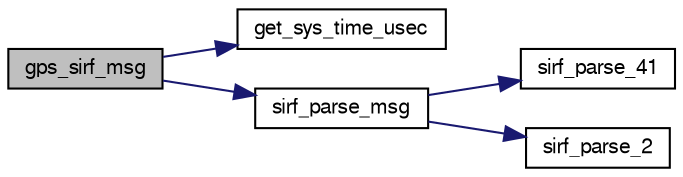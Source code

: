 digraph "gps_sirf_msg"
{
  edge [fontname="FreeSans",fontsize="10",labelfontname="FreeSans",labelfontsize="10"];
  node [fontname="FreeSans",fontsize="10",shape=record];
  rankdir="LR";
  Node1 [label="gps_sirf_msg",height=0.2,width=0.4,color="black", fillcolor="grey75", style="filled", fontcolor="black"];
  Node1 -> Node2 [color="midnightblue",fontsize="10",style="solid",fontname="FreeSans"];
  Node2 [label="get_sys_time_usec",height=0.2,width=0.4,color="black", fillcolor="white", style="filled",URL="$chibios_2mcu__periph_2sys__time__arch_8c.html#a7ddfef1f78a56c6b4c4c536b5d670bfb",tooltip="Get the time in microseconds since startup. "];
  Node1 -> Node3 [color="midnightblue",fontsize="10",style="solid",fontname="FreeSans"];
  Node3 [label="sirf_parse_msg",height=0.2,width=0.4,color="black", fillcolor="white", style="filled",URL="$gps__sirf_8c.html#a8bfe70fc0b88cb28b17518ff91a0cae9"];
  Node3 -> Node4 [color="midnightblue",fontsize="10",style="solid",fontname="FreeSans"];
  Node4 [label="sirf_parse_41",height=0.2,width=0.4,color="black", fillcolor="white", style="filled",URL="$gps__sirf_8c.html#a99e4106b362adc09bc68f3037a3db9ec"];
  Node3 -> Node5 [color="midnightblue",fontsize="10",style="solid",fontname="FreeSans"];
  Node5 [label="sirf_parse_2",height=0.2,width=0.4,color="black", fillcolor="white", style="filled",URL="$gps__sirf_8c.html#ab8f82af196f0d9516b8f914f1e02df87"];
}
